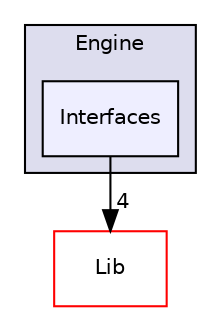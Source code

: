 digraph "Documents/GitHub/B-YEP-400-LYN-4-1-indiestudio-lucas.guichard/Engine/Interfaces" {
  compound=true
  node [ fontsize="10", fontname="Helvetica"];
  edge [ labelfontsize="10", labelfontname="Helvetica"];
  subgraph clusterdir_65b0892c83f613d26dd8ae47df83a316 {
    graph [ bgcolor="#ddddee", pencolor="black", label="Engine" fontname="Helvetica", fontsize="10", URL="dir_65b0892c83f613d26dd8ae47df83a316.html"]
  dir_98a8d6371a222f481691965333327859 [shape=box, label="Interfaces", style="filled", fillcolor="#eeeeff", pencolor="black", URL="dir_98a8d6371a222f481691965333327859.html"];
  }
  dir_2e114b6c2ea195007f07f47d968e03e9 [shape=box label="Lib" fillcolor="white" style="filled" color="red" URL="dir_2e114b6c2ea195007f07f47d968e03e9.html"];
  dir_98a8d6371a222f481691965333327859->dir_2e114b6c2ea195007f07f47d968e03e9 [headlabel="4", labeldistance=1.5 headhref="dir_000006_000014.html"];
}
